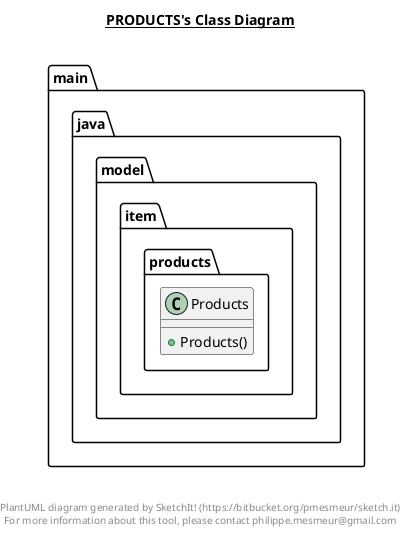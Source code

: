 @startuml

title __PRODUCTS's Class Diagram__\n

  namespace main.java.model {
    namespace item {
      namespace products {
        class main.java.model.item.products.Products {
            + Products()
        }
      }
    }
  }
  



right footer


PlantUML diagram generated by SketchIt! (https://bitbucket.org/pmesmeur/sketch.it)
For more information about this tool, please contact philippe.mesmeur@gmail.com
endfooter

@enduml
